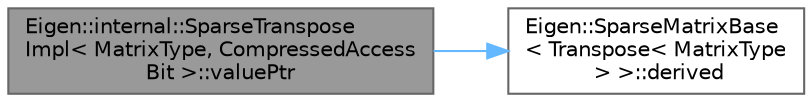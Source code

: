 digraph "Eigen::internal::SparseTransposeImpl&lt; MatrixType, CompressedAccessBit &gt;::valuePtr"
{
 // LATEX_PDF_SIZE
  bgcolor="transparent";
  edge [fontname=Helvetica,fontsize=10,labelfontname=Helvetica,labelfontsize=10];
  node [fontname=Helvetica,fontsize=10,shape=box,height=0.2,width=0.4];
  rankdir="LR";
  Node1 [id="Node000001",label="Eigen::internal::SparseTranspose\lImpl\< MatrixType, CompressedAccess\lBit \>::valuePtr",height=0.2,width=0.4,color="gray40", fillcolor="grey60", style="filled", fontcolor="black",tooltip=" "];
  Node1 -> Node2 [id="edge2_Node000001_Node000002",color="steelblue1",style="solid",tooltip=" "];
  Node2 [id="Node000002",label="Eigen::SparseMatrixBase\l\< Transpose\< MatrixType\l \> \>::derived",height=0.2,width=0.4,color="grey40", fillcolor="white", style="filled",URL="$class_eigen_1_1_sparse_matrix_base.html#a120cdb461652f81d4a5dd5632809350e",tooltip=" "];
}
